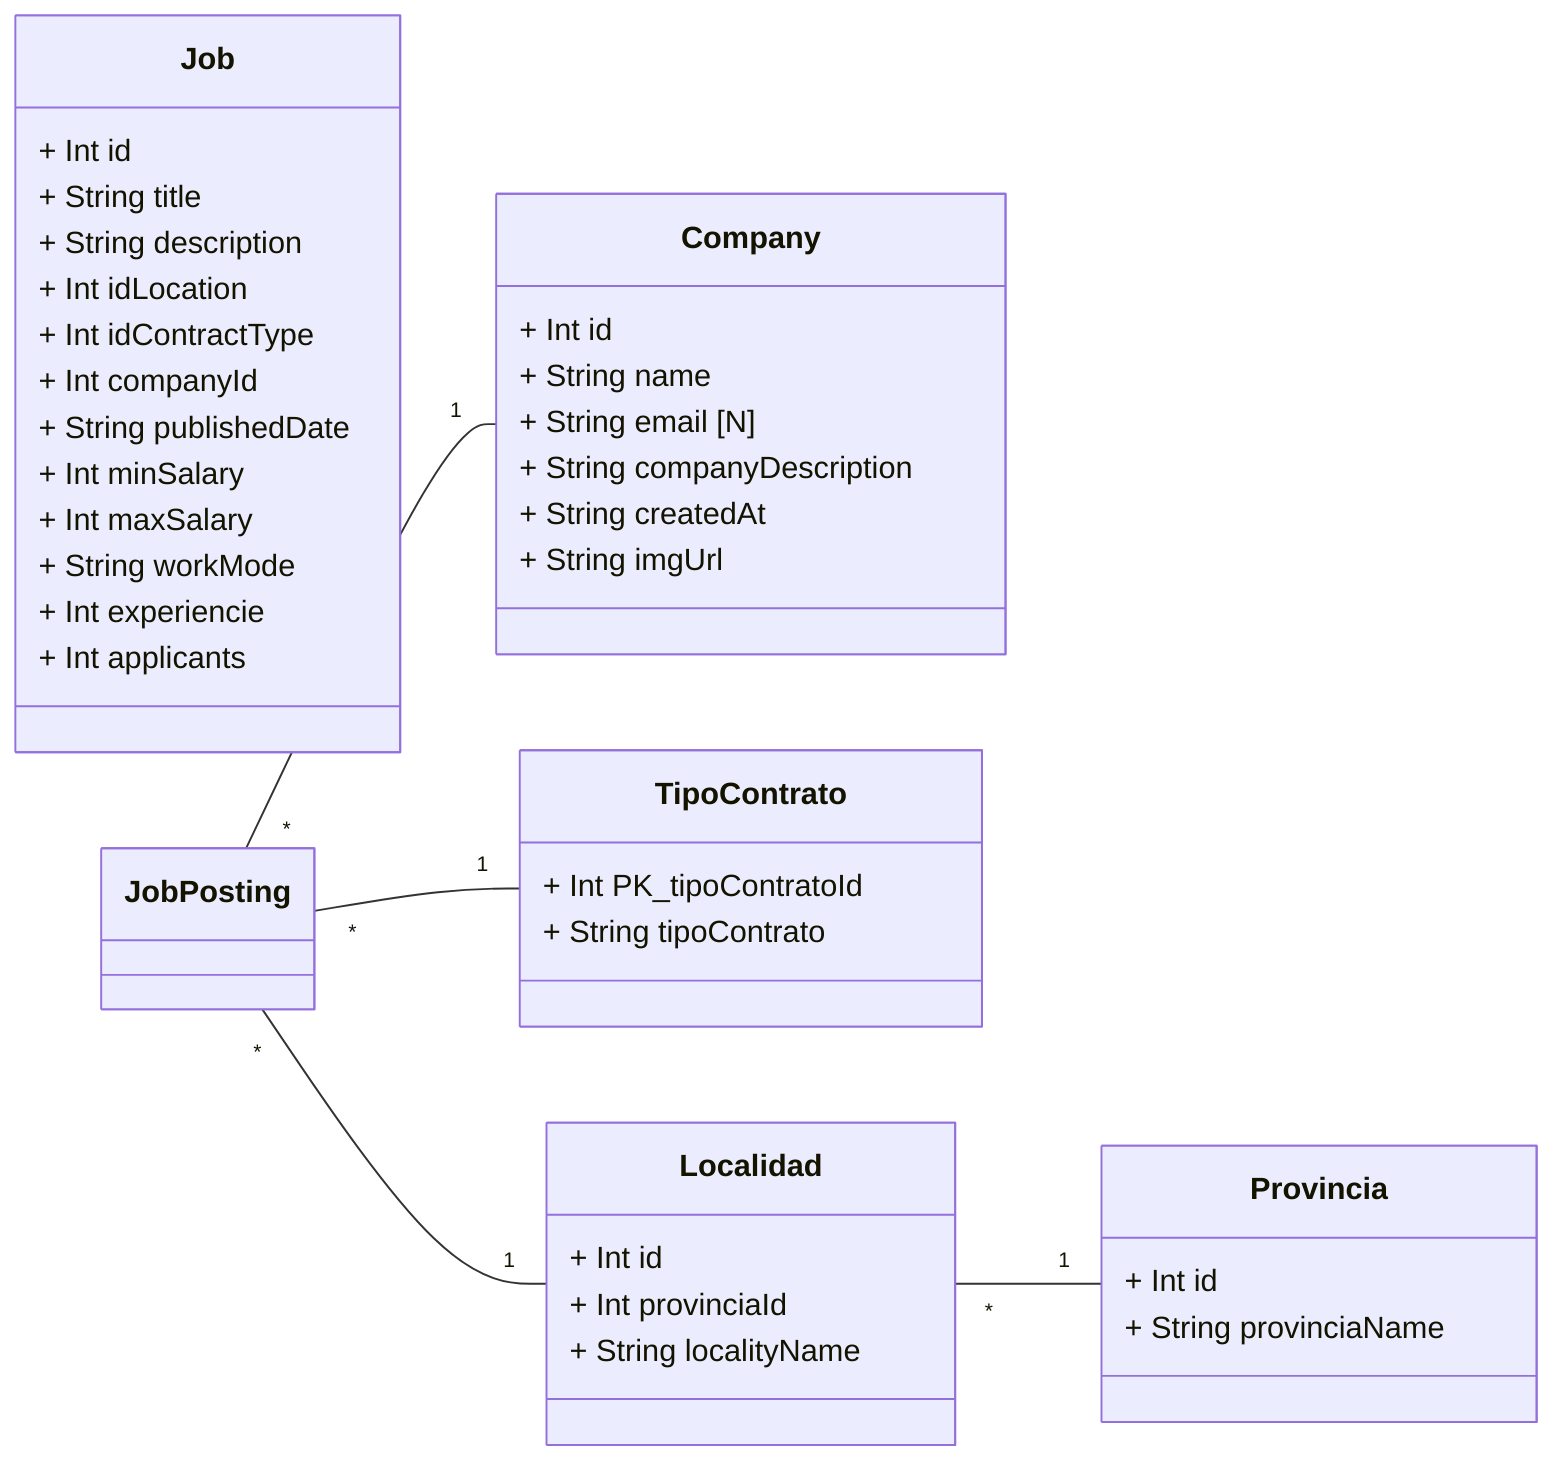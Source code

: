 classDiagram

direction LR

class Job {

+ Int id  

+ String title

+ String description

+ Int idLocation

+ Int  idContractType

+ Int companyId 

+ String publishedDate

+ Int minSalary

+ Int maxSalary

+ String workMode

+ Int experiencie

+ Int applicants

}

class Company {

+ Int id

+ String name

+ String email [N]

+ String companyDescription

+ String createdAt

+ String imgUrl


}

class TipoContrato{
    + Int PK_tipoContratoId
    + String tipoContrato
}

class Localidad{
    + Int id
    + Int provinciaId
    + String localityName
}

class Provincia{
    
    + Int id
    + String provinciaName
}

JobPosting "*" -- "1" Company
JobPosting "*" -- "1" TipoContrato
JobPosting "*" -- "1" Localidad
Localidad "*" -- "1" Provincia